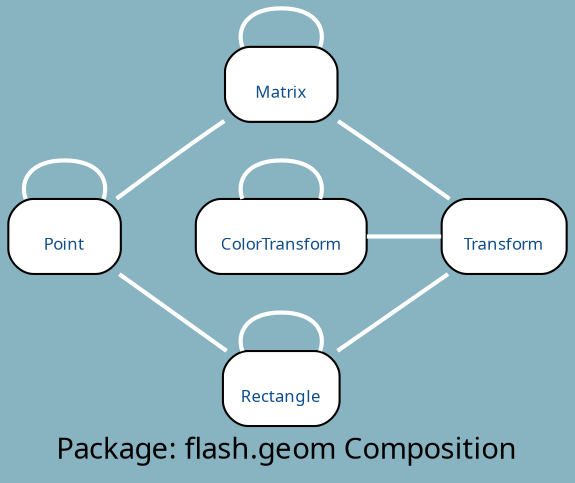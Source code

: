 digraph uml {
	graph [label="Package: flash.geom Composition", ratio=compress, rankdir=RL, smoothing=avg_dist, overlap=false, fontname="DejaVu Sans Condenesed", fontsize=14, bgcolor="#88B3C1", fontcolor=black];
	node [label="\N", fontname="DejaVu Sans Condenesed", fontsize=8, shape=record, color=black, fontcolor=black];
	edge [fontname="DejaVu Sans Condenesed", fontsize=8, color=black, fontcolor=black];
	graph [lp="134,12",
		bb="0,0,268,223"];
	"flash.geom.Matrix" [label="{\nMatrix}", fontcolor="#104E8B", style="rounded,filled", fillcolor=white, URL="../types/flash/geom/Matrix.html", tooltip="\nMatrix", pos="131,187", rects="104,169,158,205", width="0.75", height="0.50"];
	"flash.geom.Point" [label="{\nPoint}", fontcolor="#104E8B", style="rounded,filled", fillcolor=white, URL="../types/flash/geom/Point.html", tooltip="\nPoint", pos="27,115", rects="0,97,54,133", width="0.75", height="0.50"];
	"flash.geom.Transform" [label="{\nTransform}", fontcolor="#104E8B", style="rounded,filled", fillcolor=white, URL="../types/flash/geom/Transform.html", tooltip="\nTransform", pos="238,115", rects="208,97,268,133", width="0.83", height="0.50"];
	"flash.geom.ColorTransform" [label="{\nColorTransform}", fontcolor="#104E8B", style="rounded,filled", fillcolor=white, URL="../types/flash/geom/ColorTransform.html", tooltip="\nColorTransform", pos="131,115", rects="90,97,172,133", width="1.14", height="0.50"];
	"flash.geom.Rectangle" [label="{\nRectangle}", fontcolor="#104E8B", style="rounded,filled", fillcolor=white, URL="../types/flash/geom/Rectangle.html", tooltip="\nRectangle", pos="131,43", rects="103,25,160,61", width="0.78", height="0.50"];
	"flash.geom.Matrix" -> "flash.geom.Matrix" [color=white, style=bold, arrowhead=none, arrowtail=diamond, arrowsize=1, pos="s,150,205 148,217 145,221 139,223 131,223 116,223 109,215 112,205"];
	"flash.geom.Matrix" -> "flash.geom.Point" [color=white, style=bold, arrowhead=none, arrowtail=diamond, arrowsize=1, pos="s,104,169 94,163 92,162 91,161 90,160 77,151 63,141 52,133"];
	"flash.geom.Point" -> "flash.geom.Point" [color=white, style=bold, arrowhead=none, arrowtail=diamond, arrowsize=1, pos="s,46,133 44,145 41,149 35,151 27,151 12,151 5,143 8,133"];
	"flash.geom.Transform" -> "flash.geom.ColorTransform" [color=white, style=bold, arrowhead=none, arrowtail=diamond, arrowsize=1, pos="s,208,115 196,115 188,115 180,115 172,115"];
	"flash.geom.Transform" -> "flash.geom.Matrix" [color=white, style=bold, arrowhead=none, arrowtail=diamond, arrowsize=1, pos="s,211,133 201,140 192,146 182,153 172,160 167,163 163,166 158,169"];
	"flash.geom.Transform" -> "flash.geom.Rectangle" [color=white, style=bold, arrowhead=none, arrowtail=diamond, arrowsize=1, pos="s,211,97 201,90 187,80 171,70 158,61"];
	"flash.geom.ColorTransform" -> "flash.geom.ColorTransform" [color=white, style=bold, arrowhead=none, arrowtail=diamond, arrowsize=1, pos="s,150,133 148,145 145,149 139,151 131,151 116,151 109,143 112,133"];
	"flash.geom.Rectangle" -> "flash.geom.Point" [color=white, style=bold, arrowhead=none, arrowtail=diamond, arrowsize=1, pos="s,105,61 95,68 81,78 66,88 53,97"];
	"flash.geom.Rectangle" -> "flash.geom.Rectangle" [color=white, style=bold, arrowhead=none, arrowtail=diamond, arrowsize=1, pos="s,150,61 148,73 145,77 139,79 131,79 116,79 109,71 112,61"];
}
